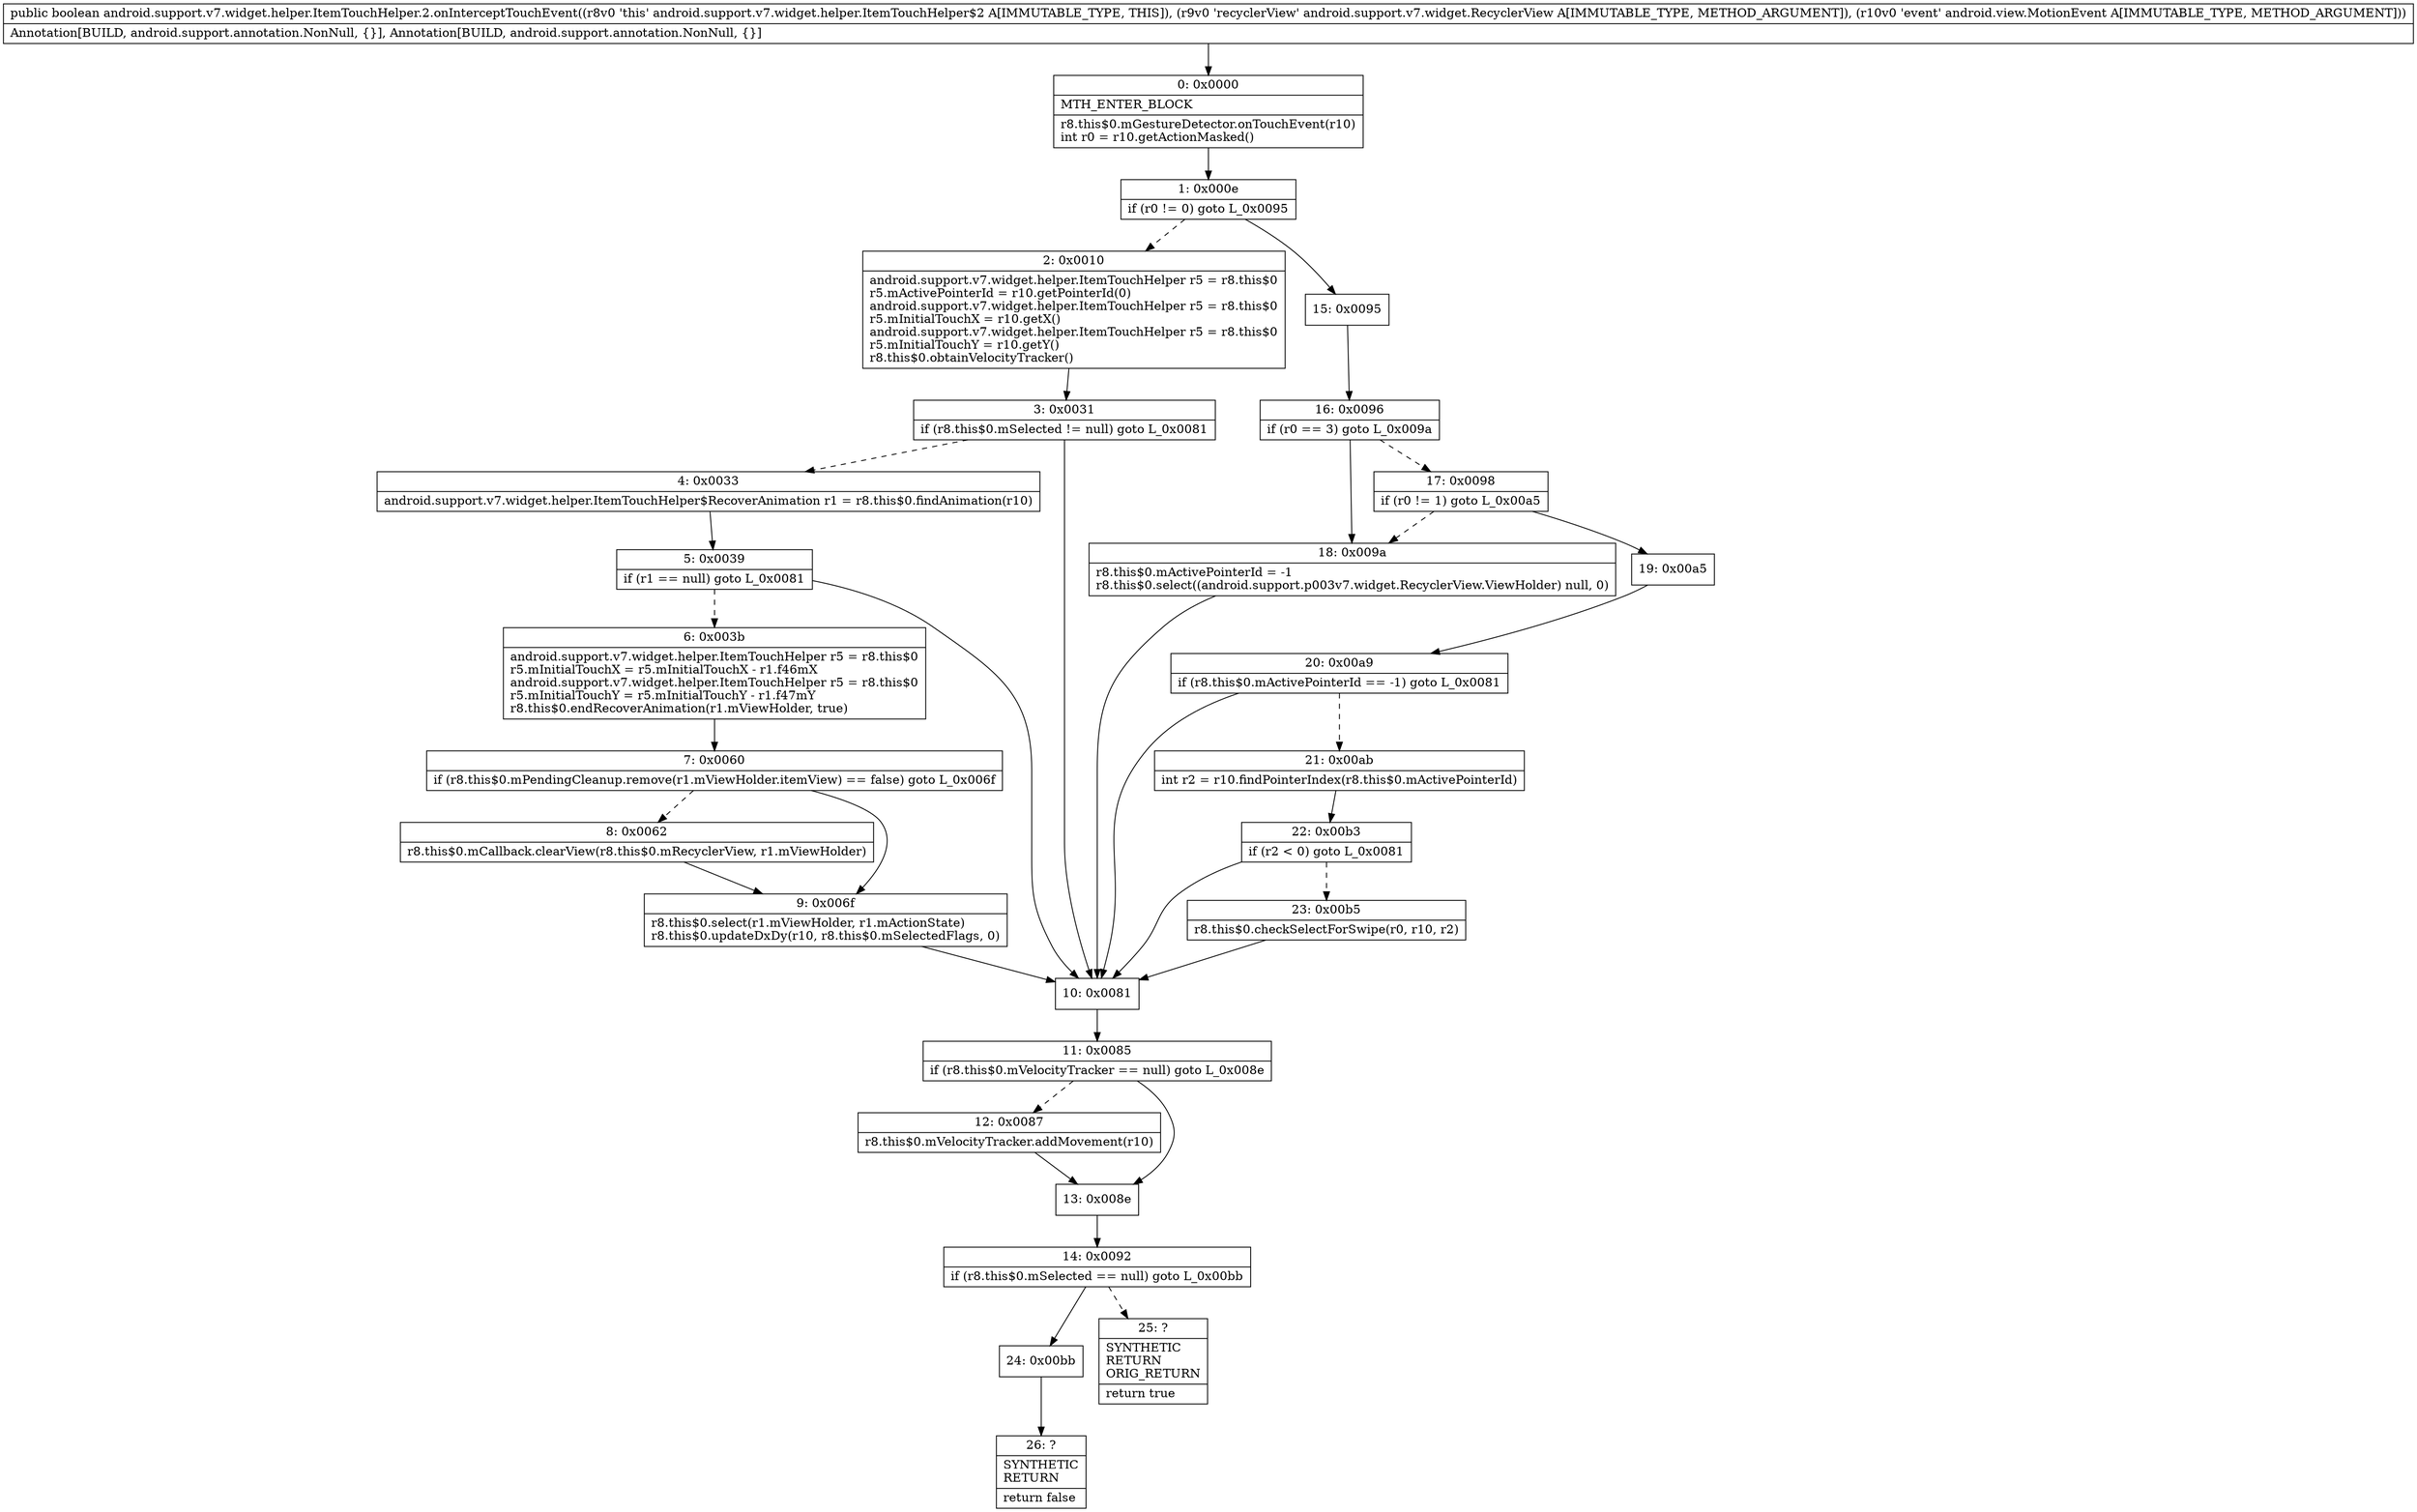 digraph "CFG forandroid.support.v7.widget.helper.ItemTouchHelper.2.onInterceptTouchEvent(Landroid\/support\/v7\/widget\/RecyclerView;Landroid\/view\/MotionEvent;)Z" {
Node_0 [shape=record,label="{0\:\ 0x0000|MTH_ENTER_BLOCK\l|r8.this$0.mGestureDetector.onTouchEvent(r10)\lint r0 = r10.getActionMasked()\l}"];
Node_1 [shape=record,label="{1\:\ 0x000e|if (r0 != 0) goto L_0x0095\l}"];
Node_2 [shape=record,label="{2\:\ 0x0010|android.support.v7.widget.helper.ItemTouchHelper r5 = r8.this$0\lr5.mActivePointerId = r10.getPointerId(0)\landroid.support.v7.widget.helper.ItemTouchHelper r5 = r8.this$0\lr5.mInitialTouchX = r10.getX()\landroid.support.v7.widget.helper.ItemTouchHelper r5 = r8.this$0\lr5.mInitialTouchY = r10.getY()\lr8.this$0.obtainVelocityTracker()\l}"];
Node_3 [shape=record,label="{3\:\ 0x0031|if (r8.this$0.mSelected != null) goto L_0x0081\l}"];
Node_4 [shape=record,label="{4\:\ 0x0033|android.support.v7.widget.helper.ItemTouchHelper$RecoverAnimation r1 = r8.this$0.findAnimation(r10)\l}"];
Node_5 [shape=record,label="{5\:\ 0x0039|if (r1 == null) goto L_0x0081\l}"];
Node_6 [shape=record,label="{6\:\ 0x003b|android.support.v7.widget.helper.ItemTouchHelper r5 = r8.this$0\lr5.mInitialTouchX = r5.mInitialTouchX \- r1.f46mX\landroid.support.v7.widget.helper.ItemTouchHelper r5 = r8.this$0\lr5.mInitialTouchY = r5.mInitialTouchY \- r1.f47mY\lr8.this$0.endRecoverAnimation(r1.mViewHolder, true)\l}"];
Node_7 [shape=record,label="{7\:\ 0x0060|if (r8.this$0.mPendingCleanup.remove(r1.mViewHolder.itemView) == false) goto L_0x006f\l}"];
Node_8 [shape=record,label="{8\:\ 0x0062|r8.this$0.mCallback.clearView(r8.this$0.mRecyclerView, r1.mViewHolder)\l}"];
Node_9 [shape=record,label="{9\:\ 0x006f|r8.this$0.select(r1.mViewHolder, r1.mActionState)\lr8.this$0.updateDxDy(r10, r8.this$0.mSelectedFlags, 0)\l}"];
Node_10 [shape=record,label="{10\:\ 0x0081}"];
Node_11 [shape=record,label="{11\:\ 0x0085|if (r8.this$0.mVelocityTracker == null) goto L_0x008e\l}"];
Node_12 [shape=record,label="{12\:\ 0x0087|r8.this$0.mVelocityTracker.addMovement(r10)\l}"];
Node_13 [shape=record,label="{13\:\ 0x008e}"];
Node_14 [shape=record,label="{14\:\ 0x0092|if (r8.this$0.mSelected == null) goto L_0x00bb\l}"];
Node_15 [shape=record,label="{15\:\ 0x0095}"];
Node_16 [shape=record,label="{16\:\ 0x0096|if (r0 == 3) goto L_0x009a\l}"];
Node_17 [shape=record,label="{17\:\ 0x0098|if (r0 != 1) goto L_0x00a5\l}"];
Node_18 [shape=record,label="{18\:\ 0x009a|r8.this$0.mActivePointerId = \-1\lr8.this$0.select((android.support.p003v7.widget.RecyclerView.ViewHolder) null, 0)\l}"];
Node_19 [shape=record,label="{19\:\ 0x00a5}"];
Node_20 [shape=record,label="{20\:\ 0x00a9|if (r8.this$0.mActivePointerId == \-1) goto L_0x0081\l}"];
Node_21 [shape=record,label="{21\:\ 0x00ab|int r2 = r10.findPointerIndex(r8.this$0.mActivePointerId)\l}"];
Node_22 [shape=record,label="{22\:\ 0x00b3|if (r2 \< 0) goto L_0x0081\l}"];
Node_23 [shape=record,label="{23\:\ 0x00b5|r8.this$0.checkSelectForSwipe(r0, r10, r2)\l}"];
Node_24 [shape=record,label="{24\:\ 0x00bb}"];
Node_25 [shape=record,label="{25\:\ ?|SYNTHETIC\lRETURN\lORIG_RETURN\l|return true\l}"];
Node_26 [shape=record,label="{26\:\ ?|SYNTHETIC\lRETURN\l|return false\l}"];
MethodNode[shape=record,label="{public boolean android.support.v7.widget.helper.ItemTouchHelper.2.onInterceptTouchEvent((r8v0 'this' android.support.v7.widget.helper.ItemTouchHelper$2 A[IMMUTABLE_TYPE, THIS]), (r9v0 'recyclerView' android.support.v7.widget.RecyclerView A[IMMUTABLE_TYPE, METHOD_ARGUMENT]), (r10v0 'event' android.view.MotionEvent A[IMMUTABLE_TYPE, METHOD_ARGUMENT]))  | Annotation[BUILD, android.support.annotation.NonNull, \{\}], Annotation[BUILD, android.support.annotation.NonNull, \{\}]\l}"];
MethodNode -> Node_0;
Node_0 -> Node_1;
Node_1 -> Node_2[style=dashed];
Node_1 -> Node_15;
Node_2 -> Node_3;
Node_3 -> Node_4[style=dashed];
Node_3 -> Node_10;
Node_4 -> Node_5;
Node_5 -> Node_6[style=dashed];
Node_5 -> Node_10;
Node_6 -> Node_7;
Node_7 -> Node_8[style=dashed];
Node_7 -> Node_9;
Node_8 -> Node_9;
Node_9 -> Node_10;
Node_10 -> Node_11;
Node_11 -> Node_12[style=dashed];
Node_11 -> Node_13;
Node_12 -> Node_13;
Node_13 -> Node_14;
Node_14 -> Node_24;
Node_14 -> Node_25[style=dashed];
Node_15 -> Node_16;
Node_16 -> Node_17[style=dashed];
Node_16 -> Node_18;
Node_17 -> Node_18[style=dashed];
Node_17 -> Node_19;
Node_18 -> Node_10;
Node_19 -> Node_20;
Node_20 -> Node_10;
Node_20 -> Node_21[style=dashed];
Node_21 -> Node_22;
Node_22 -> Node_10;
Node_22 -> Node_23[style=dashed];
Node_23 -> Node_10;
Node_24 -> Node_26;
}

